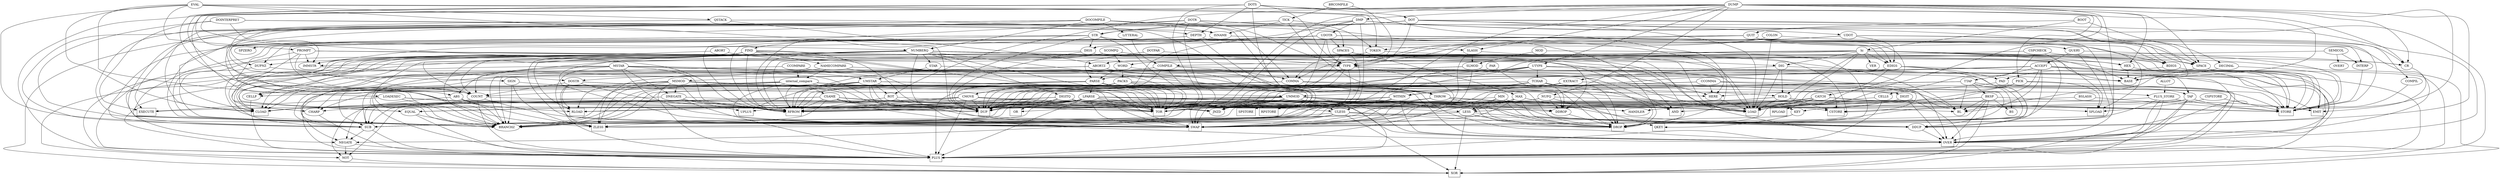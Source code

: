 strict digraph words {
"EXECUTE" [shape=box]
"STORE" [shape=box]
"CSTORE" [shape=box]
"LOAD" [shape=box]
"CLOAD" [shape=box]
"RFROM" [shape=box]
"TOR" [shape=box]
"RLOAD" [shape=box]
"SPLOAD" [shape=box]
"SPSTORE" [shape=box]
"RPLOAD" [shape=box]
"RPSTORE" [shape=box]
"DUP" [shape=box]
"OVER" [shape=box]
"SWAP" [shape=box]
"DROP" [shape=box]
"UPLUS" [shape=box]
"PLUS" [shape=box]
"XOR" [shape=box]
"AND" [shape=box]
"OR" [shape=box]
"ZLESS" [shape=box]
"EMIT" [shape=box]
"QKEY" [shape=box]
"KEY" -> "QKEY"
"KEY" -> "BRANCHZ"
"NUFQ" -> "QKEY"
"NUFQ" -> "DUP"
"NUFQ" -> "BRANCHZ"
"NUFQ" -> "DDROP"
"NUFQ" -> "KEY"
"NUFQ" -> "EQUAL"
"DEPTH" -> "SPLOAD"
"DEPTH" -> "SPZERO"
"DEPTH" -> "SWAP"
"DEPTH" -> "SUB"
"DEPTH" -> "SLASH"
"PICK" -> "PLUS"
"PICK" -> "CELLS"
"PICK" -> "SPLOAD"
"PICK" -> "LOAD"
"LOADEXEC" -> "LOAD"
"LOADEXEC" -> "DUP"
"LOADEXEC" -> "BRANCHZ"
"LOADEXEC" -> "EXECUTE"
"DDUP" -> "OVER"
"DDROP" -> "DROP"
"DUPNZ" -> "DUP"
"DUPNZ" -> "BRANCHZ"
"ROT" -> "TOR"
"ROT" -> "SWAP"
"ROT" -> "RFROM"
"NOT" -> "XOR"
"NEGATE" -> "NOT"
"NEGATE" -> "PLUS"
"DNEGATE" -> "NOT"
"DNEGATE" -> "TOR"
"DNEGATE" -> "UPLUS"
"DNEGATE" -> "RFROM"
"DNEGATE" -> "PLUS"
"SUB" -> "NEGATE"
"SUB" -> "PLUS"
"ABS" -> "DUP"
"ABS" -> "ZLESS"
"ABS" -> "BRANCHZ"
"ABS" -> "NEGATE"
"UMSTAR" -> "SWAP"
"UMSTAR" -> "TOR"
"UMSTAR" -> "DUP"
"UMSTAR" -> "UPLUS"
"UMSTAR" -> "RFROM"
"UMSTAR" -> "PLUS"
"UMSTAR" -> "BRANCHZ"
"UMSTAR" -> "OVER"
"UMSTAR" -> "JNZD"
"UMSTAR" -> "ROT"
"UMSTAR" -> "DROP"
"STAR" -> "UMSTAR"
"STAR" -> "DROP"
"MSTAR" -> "DDUP"
"MSTAR" -> "XOR"
"MSTAR" -> "ZLESS"
"MSTAR" -> "TOR"
"MSTAR" -> "ABS"
"MSTAR" -> "SWAP"
"MSTAR" -> "UMSTAR"
"MSTAR" -> "RFROM"
"MSTAR" -> "BRANCHZ"
"MSTAR" -> "DNEGATE"
"UMMOD" -> "DDUP"
"UMMOD" -> "ULESS"
"UMMOD" -> "BRANCHZ"
"UMMOD" -> "NEGATE"
"UMMOD" -> "TOR"
"UMMOD" -> "DUP"
"UMMOD" -> "UPLUS"
"UMMOD" -> "RFROM"
"UMMOD" -> "PLUS"
"UMMOD" -> "RLOAD"
"UMMOD" -> "SWAP"
"UMMOD" -> "OR"
"UMMOD" -> "DROP"
"UMMOD" -> "JNZD"
"UMMOD" -> "DDROP"
"MSMOD" -> "DUP"
"MSMOD" -> "ZLESS"
"MSMOD" -> "TOR"
"MSMOD" -> "BRANCHZ"
"MSMOD" -> "NEGATE"
"MSMOD" -> "DNEGATE"
"MSMOD" -> "RFROM"
"MSMOD" -> "RLOAD"
"MSMOD" -> "PLUS"
"MSMOD" -> "UMMOD"
"MSMOD" -> "SWAP"
"SLMOD" -> "OVER"
"SLMOD" -> "ZLESS"
"SLMOD" -> "SWAP"
"SLMOD" -> "MSMOD"
"MOD" -> "SLMOD"
"MOD" -> "DROP"
"SLASH" -> "SLMOD"
"SLASH" -> "SWAP"
"SLASH" -> "DROP"
"CELLP" -> "PLUS"
"CHARP" -> "PLUS"
"CELLS" -> "DUP"
"CELLS" -> "PLUS"
"ULESS" -> "DDUP"
"ULESS" -> "XOR"
"ULESS" -> "ZLESS"
"ULESS" -> "BRANCHZ"
"ULESS" -> "SWAP"
"ULESS" -> "DROP"
"ULESS" -> "SUB"
"LESS" -> "DDUP"
"LESS" -> "XOR"
"LESS" -> "ZLESS"
"LESS" -> "BRANCHZ"
"LESS" -> "DROP"
"LESS" -> "SUB"
"MAX" -> "DDUP"
"MAX" -> "LESS"
"MAX" -> "BRANCHZ"
"MAX" -> "SWAP"
"MAX" -> "DROP"
"MIN" -> "DDUP"
"MIN" -> "SWAP"
"MIN" -> "LESS"
"MIN" -> "BRANCHZ"
"MIN" -> "DROP"
"WITHIN" -> "OVER"
"WITHIN" -> "SUB"
"WITHIN" -> "TOR"
"WITHIN" -> "RFROM"
"WITHIN" -> "ULESS"
"EQUAL" -> "XOR"
"EQUAL" -> "BRANCHZ"
"COUNT" -> "DUP"
"COUNT" -> "PLUS"
"COUNT" -> "SWAP"
"COUNT" -> "CLOAD"
"CMOVE" -> "TOR"
"CMOVE" -> "DUP"
"CMOVE" -> "CLOAD"
"CMOVE" -> "RLOAD"
"CMOVE" -> "CSTORE"
"CMOVE" -> "PLUS"
"CMOVE" -> "RFROM"
"CMOVE" -> "JNZD"
"CMOVE" -> "DDROP"
"PACKS" -> "DUP"
"PACKS" -> "TOR"
"PACKS" -> "DDUP"
"PACKS" -> "CSTORE"
"PACKS" -> "PLUS"
"PACKS" -> "SWAP"
"PACKS" -> "CMOVE"
"PACKS" -> "RFROM"
"CSAME" -> "TOR"
"CSAME" -> "OVER"
"CSAME" -> "CLOAD"
"CSAME" -> "SUB"
"CSAME" -> "DUP"
"CSAME" -> "BRANCHZ"
"CSAME" -> "RFROM"
"CSAME" -> "DROP"
"CSAME" -> "DDROP"
"CSAME" -> "CHARP"
"CSAME" -> "JNZD"
"internal_compare" -> "SUB"
"internal_compare" -> "DUP"
"internal_compare" -> "TOR"
"internal_compare" -> "BRANCHZ"
"internal_compare" -> "DDROP"
"internal_compare" -> "RFROM"
"internal_compare" -> "DROP"
"internal_compare" -> "COUNT"
"internal_compare" -> "CHARP"
"internal_compare" -> "SWAP"
"internal_compare" -> "CSAME"
"CCOMPARE" -> "OVER"
"CCOMPARE" -> "CLOAD"
"CCOMPARE" -> "internal_compare"
"NAMECOMPARE" -> "OVER"
"NAMECOMPARE" -> "CLOAD"
"NAMECOMPARE" -> "AND"
"NAMECOMPARE" -> "internal_compare"
"DOSTR" -> "RFROM"
"DOSTR" -> "RLOAD"
"DOSTR" -> "COUNT"
"DOSTR" -> "PLUS"
"DOSTR" -> "TOR"
"DOSTR" -> "SWAP"
"IMMSTR" -> "DOSTR"
"PAD" -> "HERE"
"PAD" -> "PLUS"
"BDIGS" -> "PAD"
"BDIGS" -> "STORE"
"EDIGS" -> "DROP"
"EDIGS" -> "LOAD"
"EDIGS" -> "PAD"
"EDIGS" -> "OVER"
"EDIGS" -> "SUB"
"HOLD" -> "LOAD"
"HOLD" -> "SUB"
"HOLD" -> "DUP"
"HOLD" -> "STORE"
"HOLD" -> "CSTORE"
"DIGIT" -> "OVER"
"DIGIT" -> "LESS"
"DIGIT" -> "AND"
"DIGIT" -> "PLUS"
"EXTRACT" -> "SWAP"
"EXTRACT" -> "UMMOD"
"EXTRACT" -> "DIGIT"
"DIG" -> "BASE"
"DIG" -> "LOAD"
"DIG" -> "EXTRACT"
"DIG" -> "HOLD"
"DIGS" -> "DIG"
"DIGS" -> "DUP"
"DIGS" -> "BRANCHZ"
"SIGN" -> "ZLESS"
"SIGN" -> "BRANCHZ"
"SIGN" -> "HOLD"
"STR" -> "DUP"
"STR" -> "TOR"
"STR" -> "ABS"
"STR" -> "BDIGS"
"STR" -> "DIGS"
"STR" -> "RFROM"
"STR" -> "SIGN"
"STR" -> "EDIGS"
"UDOTR" -> "TOR"
"UDOTR" -> "BDIGS"
"UDOTR" -> "DIGS"
"UDOTR" -> "EDIGS"
"UDOTR" -> "RFROM"
"UDOTR" -> "OVER"
"UDOTR" -> "SUB"
"UDOTR" -> "SPACES"
"UDOTR" -> "TYPE"
"DOTR" -> "TOR"
"DOTR" -> "STR"
"DOTR" -> "RFROM"
"DOTR" -> "OVER"
"DOTR" -> "SUB"
"DOTR" -> "SPACES"
"DOTR" -> "TYPE"
"UDOT" -> "SPACE"
"UDOT" -> "BDIGS"
"UDOT" -> "DIGS"
"UDOT" -> "EDIGS"
"UDOT" -> "TYPE"
"DOT" -> "BASE"
"DOT" -> "LOAD"
"DOT" -> "XOR"
"DOT" -> "BRANCHZ"
"DOT" -> "UDOT"
"DOT" -> "SPACE"
"DOT" -> "STR"
"DOT" -> "TYPE"
"HEX" -> "BASE"
"HEX" -> "STORE"
"DECIMAL" -> "BASE"
"DECIMAL" -> "STORE"
"DIGITQ" -> "TOR"
"DIGITQ" -> "SUB"
"DIGITQ" -> "OVER"
"DIGITQ" -> "LESS"
"DIGITQ" -> "BRANCHZ"
"DIGITQ" -> "DUP"
"DIGITQ" -> "OR"
"DIGITQ" -> "RFROM"
"DIGITQ" -> "ULESS"
"NUMBERQ" -> "BASE"
"NUMBERQ" -> "LOAD"
"NUMBERQ" -> "TOR"
"NUMBERQ" -> "OVER"
"NUMBERQ" -> "COUNT"
"NUMBERQ" -> "CLOAD"
"NUMBERQ" -> "EQUAL"
"NUMBERQ" -> "BRANCHZ"
"NUMBERQ" -> "HEX"
"NUMBERQ" -> "SWAP"
"NUMBERQ" -> "PLUS"
"NUMBERQ" -> "SUB"
"NUMBERQ" -> "RLOAD"
"NUMBERQ" -> "DUPNZ"
"NUMBERQ" -> "DUP"
"NUMBERQ" -> "DIGITQ"
"NUMBERQ" -> "STAR"
"NUMBERQ" -> "RFROM"
"NUMBERQ" -> "JNZD"
"NUMBERQ" -> "DROP"
"NUMBERQ" -> "NEGATE"
"NUMBERQ" -> "DDROP"
"NUMBERQ" -> "STORE"
"HERE" -> "LOAD"
"PLUS_STORE" -> "SWAP"
"PLUS_STORE" -> "OVER"
"PLUS_STORE" -> "LOAD"
"PLUS_STORE" -> "PLUS"
"PLUS_STORE" -> "STORE"
"SPACE" -> "BL"
"SPACE" -> "EMIT"
"SPACES" -> "MAX"
"SPACES" -> "TOR"
"SPACES" -> "SPACE"
"SPACES" -> "JNZD"
"CR" -> "EMIT"
"BKSP" -> "TOR"
"BKSP" -> "OVER"
"BKSP" -> "RFROM"
"BKSP" -> "SWAP"
"BKSP" -> "XOR"
"BKSP" -> "BRANCHZ"
"BKSP" -> "SUB"
"BKSP" -> "BS"
"BKSP" -> "EMIT"
"BKSP" -> "BL"
"TAP" -> "DUP"
"TAP" -> "EMIT"
"TAP" -> "OVER"
"TAP" -> "CSTORE"
"TAP" -> "PLUS"
"TTAP" -> "DUP"
"TTAP" -> "XOR"
"TTAP" -> "BRANCHZ"
"TTAP" -> "BS"
"TTAP" -> "BL"
"TTAP" -> "TAP"
"TTAP" -> "BKSP"
"TTAP" -> "DROP"
"TTAP" -> "SWAP"
"ACCEPT" -> "OVER"
"ACCEPT" -> "PLUS"
"ACCEPT" -> "DDUP"
"ACCEPT" -> "XOR"
"ACCEPT" -> "BRANCHZ"
"ACCEPT" -> "KEY"
"ACCEPT" -> "DUP"
"ACCEPT" -> "BL"
"ACCEPT" -> "WITHIN"
"ACCEPT" -> "TAP"
"ACCEPT" -> "TTAP"
"ACCEPT" -> "DROP"
"ACCEPT" -> "SUB"
"TYPE" -> "TOR"
"TYPE" -> "DUP"
"TYPE" -> "CLOAD"
"TYPE" -> "EMIT"
"TYPE" -> "PLUS"
"TYPE" -> "JNZD"
"TYPE" -> "DROP"
"TCHAR" -> "AND"
"TCHAR" -> "DUP"
"TCHAR" -> "BL"
"TCHAR" -> "WITHIN"
"TCHAR" -> "BRANCHZ"
"TCHAR" -> "DROP"
"LPARSE" -> "STORE"
"LPARSE" -> "OVER"
"LPARSE" -> "TOR"
"LPARSE" -> "DUP"
"LPARSE" -> "BRANCHZ"
"LPARSE" -> "SUB"
"LPARSE" -> "LOAD"
"LPARSE" -> "BL"
"LPARSE" -> "EQUAL"
"LPARSE" -> "CLOAD"
"LPARSE" -> "ZLESS"
"LPARSE" -> "NOT"
"LPARSE" -> "PLUS"
"LPARSE" -> "JNZD"
"LPARSE" -> "RFROM"
"LPARSE" -> "DROP"
"LPARSE" -> "SWAP"
"PARSE" -> "TOR"
"PARSE" -> "LOAD"
"PARSE" -> "PLUS"
"PARSE" -> "SUB"
"PARSE" -> "RFROM"
"PARSE" -> "LPARSE"
"PARSE" -> "PLUS_STORE"
"DOTPAR" -> "PARSE"
"DOTPAR" -> "TYPE"
"PAR" -> "PARSE"
"PAR" -> "DDROP"
"BSLASH" -> "LOAD"
"BSLASH" -> "STORE"
"FIND" -> "DUP"
"FIND" -> "LOAD"
"FIND" -> "TOR"
"FIND" -> "CELLP"
"FIND" -> "DDUP"
"FIND" -> "NAMECOMPARE"
"FIND" -> "BRANCHZ"
"FIND" -> "DROP"
"FIND" -> "RFROM"
"FIND" -> "CLOAD"
"FIND" -> "CHARP"
"FIND" -> "PLUS"
"FIND" -> "SWAP"
"WORD" -> "PARSE"
"WORD" -> "HERE"
"WORD" -> "PACKS"
"TOKEN" -> "BL"
"TOKEN" -> "WORD"
"ISNAME" -> "LOAD"
"ISNAME" -> "FIND"
"CATCH" -> "SPLOAD"
"CATCH" -> "TOR"
"CATCH" -> "HANDLER"
"CATCH" -> "LOAD"
"CATCH" -> "RPLOAD"
"CATCH" -> "STORE"
"CATCH" -> "EXECUTE"
"CATCH" -> "RFROM"
"CATCH" -> "DROP"
"THROW" -> "HANDLER"
"THROW" -> "LOAD"
"THROW" -> "RPSTORE"
"THROW" -> "RFROM"
"THROW" -> "STORE"
"THROW" -> "SWAP"
"THROW" -> "TOR"
"THROW" -> "SPSTORE"
"THROW" -> "DROP"
"ABORT" -> "IMMSTR"
"ABORT" -> "THROW"
"ABORTZ" -> "BRANCHZ"
"ABORTZ" -> "DOSTR"
"ABORTZ" -> "THROW"
"ABORTZ" -> "DROP"
"INTERP" -> "STORE"
"DOINTERPRET" -> "ISNAME"
"DOINTERPRET" -> "BRANCHZ"
"DOINTERPRET" -> "EXECUTE"
"DOINTERPRET" -> "NUMBERQ"
"DOINTERPRET" -> "THROW"
"COMPIL" -> "STORE"
"DOCOMPILE" -> "ISNAME"
"DOCOMPILE" -> "DUPNZ"
"DOCOMPILE" -> "BRANCHZ"
"DOCOMPILE" -> "CLOAD"
"DOCOMPILE" -> "AND"
"DOCOMPILE" -> "EXECUTE"
"DOCOMPILE" -> "COMMA"
"DOCOMPILE" -> "NUMBERQ"
"DOCOMPILE" -> "LITTERAL"
"DOCOMPILE" -> "THROW"
"TICK" -> "TOKEN"
"TICK" -> "ISNAME"
"TICK" -> "BRANCHZ"
"TICK" -> "THROW"
"ALLOT" -> "PLUS_STORE"
"COMMA" -> "HERE"
"COMMA" -> "DUP"
"COMMA" -> "CELLP"
"COMMA" -> "STORE"
"CCOMMA" -> "HERE"
"CCOMMA" -> "DUP"
"CCOMMA" -> "CHARP"
"CCOMMA" -> "STORE"
"CCOMMA" -> "CSTORE"
"BRCOMPILE" -> "TICK"
"BRCOMPILE" -> "COMMA"
"COMPILE" -> "RFROM"
"COMPILE" -> "DUP"
"COMPILE" -> "LOAD"
"COMPILE" -> "COMMA"
"COMPILE" -> "CELLP"
"COMPILE" -> "TOR"
"LITTERAL" -> "COMPILE"
"SCOMPQ" -> "WORD"
"SCOMPQ" -> "COUNT"
"SCOMPQ" -> "PLUS"
"SCOMPQ" -> "HERE"
"SCOMPQ" -> "STORE"
"COLON" -> "LOAD"
"COLON" -> "COMMA"
"COLON" -> "TOKEN"
"COLON" -> "COMPIL"
"SEMICOL" -> "COMPILE"
"SEMICOL" -> "INTERP"
"SEMICOL" -> "OVERT"
"PROMPT" -> "LOAD"
"PROMPT" -> "EQUAL"
"PROMPT" -> "BRANCHZ"
"PROMPT" -> "IMMSTR"
"PROMPT" -> "COUNT"
"PROMPT" -> "TYPE"
"PROMPT" -> "CR"
"QSTACK" -> "DEPTH"
"QSTACK" -> "ZLESS"
"QSTACK" -> "ABORTZ"
"EVAL" -> "TOKEN"
"EVAL" -> "DUP"
"EVAL" -> "CLOAD"
"EVAL" -> "BRANCHZ"
"EVAL" -> "LOADEXEC"
"EVAL" -> "QSTACK"
"EVAL" -> "DROP"
"EVAL" -> "PROMPT"
"QUERY" -> "ACCEPT"
"QUERY" -> "STORE"
"QUERY" -> "DROP"
"QUIT" -> "INTERP"
"QUIT" -> "QUERY"
"QUIT" -> "STORE"
"QUIT" -> "CATCH"
"QUIT" -> "DUPNZ"
"QUIT" -> "BRANCHZ"
"QUIT" -> "IMMSTR"
"QUIT" -> "COUNT"
"QUIT" -> "TYPE"
"QUIT" -> "CR"
"UTYPE" -> "TOR"
"UTYPE" -> "DUP"
"UTYPE" -> "CLOAD"
"UTYPE" -> "TCHAR"
"UTYPE" -> "EMIT"
"UTYPE" -> "PLUS"
"UTYPE" -> "JNZD"
"UTYPE" -> "DROP"
"DMP" -> "OVER"
"DMP" -> "UDOTR"
"DMP" -> "SPACE"
"DMP" -> "TOR"
"DMP" -> "DUP"
"DMP" -> "CLOAD"
"DMP" -> "PLUS"
"DMP" -> "JNZD"
"DUMP" -> "BASE"
"DUMP" -> "LOAD"
"DUMP" -> "TOR"
"DUMP" -> "HEX"
"DUMP" -> "SLASH"
"DUMP" -> "CR"
"DUMP" -> "DDUP"
"DUMP" -> "DMP"
"DUMP" -> "ROT"
"DUMP" -> "SPACE"
"DUMP" -> "UTYPE"
"DUMP" -> "NUFQ"
"DUMP" -> "NOT"
"DUMP" -> "BRANCHZ"
"DUMP" -> "JNZD"
"DUMP" -> "RFROM"
"DUMP" -> "DROP"
"DUMP" -> "STORE"
"DOTS" -> "CR"
"DOTS" -> "DEPTH"
"DOTS" -> "TOR"
"DOTS" -> "RLOAD"
"DOTS" -> "PICK"
"DOTS" -> "DOT"
"DOTS" -> "JNZD"
"DOTS" -> "IMMSTR"
"DOTS" -> "COUNT"
"DOTS" -> "TYPE"
"CSPSTORE" -> "SPLOAD"
"CSPSTORE" -> "STORE"
"CSPCHECK" -> "SPLOAD"
"CSPCHECK" -> "LOAD"
"CSPCHECK" -> "XOR"
"CSPCHECK" -> "ABORTZ"
"hi" -> "CR"
"hi" -> "IMMSTR"
"hi" -> "COUNT"
"hi" -> "TYPE"
"hi" -> "BASE"
"hi" -> "LOAD"
"hi" -> "TOR"
"hi" -> "HEX"
"hi" -> "VER"
"hi" -> "BDIGS"
"hi" -> "DIG"
"hi" -> "HOLD"
"hi" -> "EDIGS"
"hi" -> "RFROM"
"hi" -> "STORE"
"BOOT" -> "hi"
"BOOT" -> "DECIMAL"
"BOOT" -> "QUIT"
}
